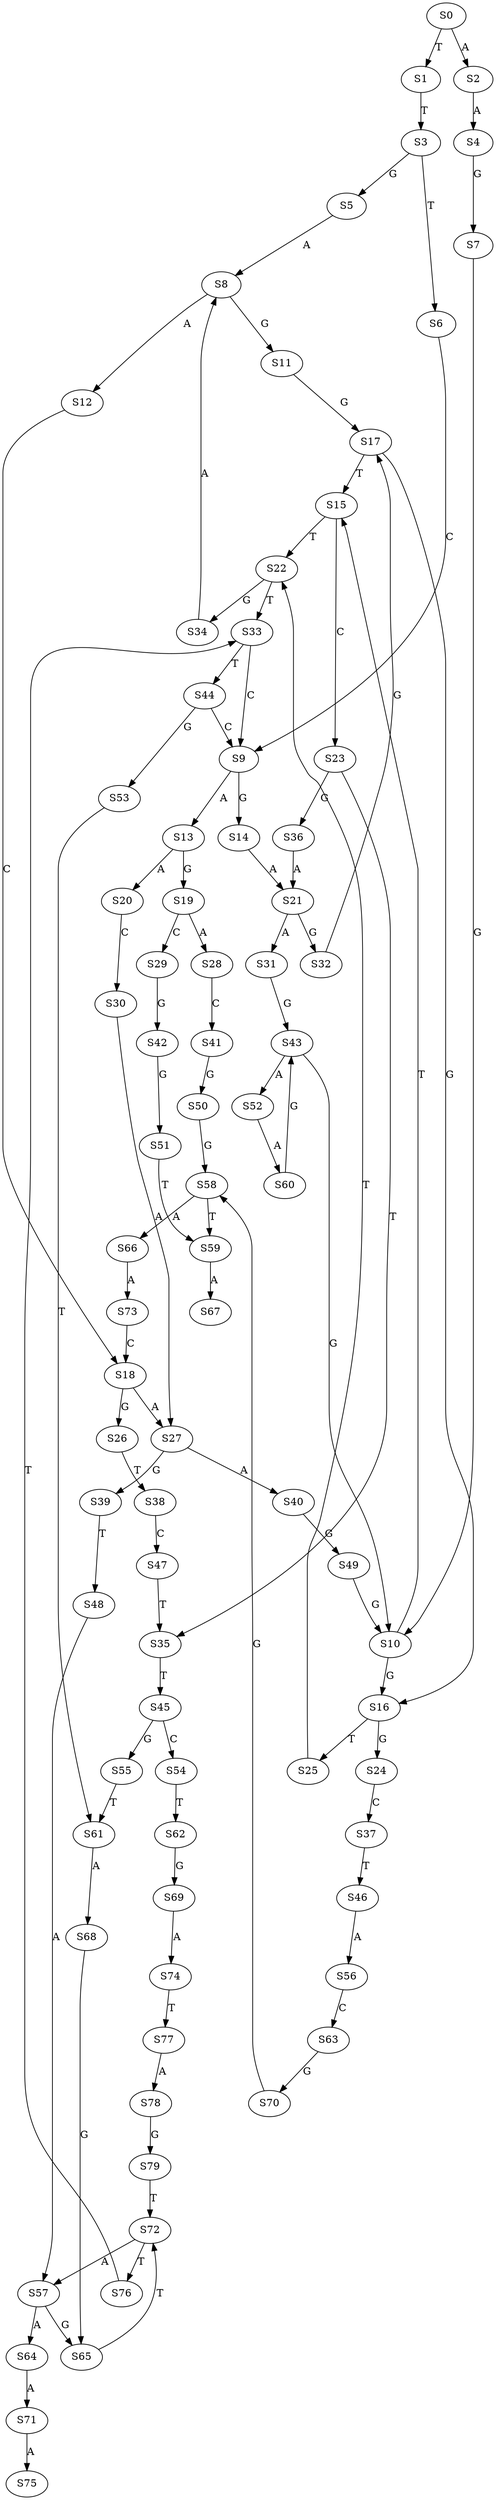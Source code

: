 strict digraph  {
	S0 -> S1 [ label = T ];
	S0 -> S2 [ label = A ];
	S1 -> S3 [ label = T ];
	S2 -> S4 [ label = A ];
	S3 -> S5 [ label = G ];
	S3 -> S6 [ label = T ];
	S4 -> S7 [ label = G ];
	S5 -> S8 [ label = A ];
	S6 -> S9 [ label = C ];
	S7 -> S10 [ label = G ];
	S8 -> S11 [ label = G ];
	S8 -> S12 [ label = A ];
	S9 -> S13 [ label = A ];
	S9 -> S14 [ label = G ];
	S10 -> S15 [ label = T ];
	S10 -> S16 [ label = G ];
	S11 -> S17 [ label = G ];
	S12 -> S18 [ label = C ];
	S13 -> S19 [ label = G ];
	S13 -> S20 [ label = A ];
	S14 -> S21 [ label = A ];
	S15 -> S22 [ label = T ];
	S15 -> S23 [ label = C ];
	S16 -> S24 [ label = G ];
	S16 -> S25 [ label = T ];
	S17 -> S16 [ label = G ];
	S17 -> S15 [ label = T ];
	S18 -> S26 [ label = G ];
	S18 -> S27 [ label = A ];
	S19 -> S28 [ label = A ];
	S19 -> S29 [ label = C ];
	S20 -> S30 [ label = C ];
	S21 -> S31 [ label = A ];
	S21 -> S32 [ label = G ];
	S22 -> S33 [ label = T ];
	S22 -> S34 [ label = G ];
	S23 -> S35 [ label = T ];
	S23 -> S36 [ label = G ];
	S24 -> S37 [ label = C ];
	S25 -> S22 [ label = T ];
	S26 -> S38 [ label = T ];
	S27 -> S39 [ label = G ];
	S27 -> S40 [ label = A ];
	S28 -> S41 [ label = C ];
	S29 -> S42 [ label = G ];
	S30 -> S27 [ label = A ];
	S31 -> S43 [ label = G ];
	S32 -> S17 [ label = G ];
	S33 -> S9 [ label = C ];
	S33 -> S44 [ label = T ];
	S34 -> S8 [ label = A ];
	S35 -> S45 [ label = T ];
	S36 -> S21 [ label = A ];
	S37 -> S46 [ label = T ];
	S38 -> S47 [ label = C ];
	S39 -> S48 [ label = T ];
	S40 -> S49 [ label = G ];
	S41 -> S50 [ label = G ];
	S42 -> S51 [ label = G ];
	S43 -> S10 [ label = G ];
	S43 -> S52 [ label = A ];
	S44 -> S9 [ label = C ];
	S44 -> S53 [ label = G ];
	S45 -> S54 [ label = C ];
	S45 -> S55 [ label = G ];
	S46 -> S56 [ label = A ];
	S47 -> S35 [ label = T ];
	S48 -> S57 [ label = A ];
	S49 -> S10 [ label = G ];
	S50 -> S58 [ label = G ];
	S51 -> S59 [ label = T ];
	S52 -> S60 [ label = A ];
	S53 -> S61 [ label = T ];
	S54 -> S62 [ label = T ];
	S55 -> S61 [ label = T ];
	S56 -> S63 [ label = C ];
	S57 -> S64 [ label = A ];
	S57 -> S65 [ label = G ];
	S58 -> S59 [ label = T ];
	S58 -> S66 [ label = A ];
	S59 -> S67 [ label = A ];
	S60 -> S43 [ label = G ];
	S61 -> S68 [ label = A ];
	S62 -> S69 [ label = G ];
	S63 -> S70 [ label = G ];
	S64 -> S71 [ label = A ];
	S65 -> S72 [ label = T ];
	S66 -> S73 [ label = A ];
	S68 -> S65 [ label = G ];
	S69 -> S74 [ label = A ];
	S70 -> S58 [ label = G ];
	S71 -> S75 [ label = A ];
	S72 -> S76 [ label = T ];
	S72 -> S57 [ label = A ];
	S73 -> S18 [ label = C ];
	S74 -> S77 [ label = T ];
	S76 -> S33 [ label = T ];
	S77 -> S78 [ label = A ];
	S78 -> S79 [ label = G ];
	S79 -> S72 [ label = T ];
}
